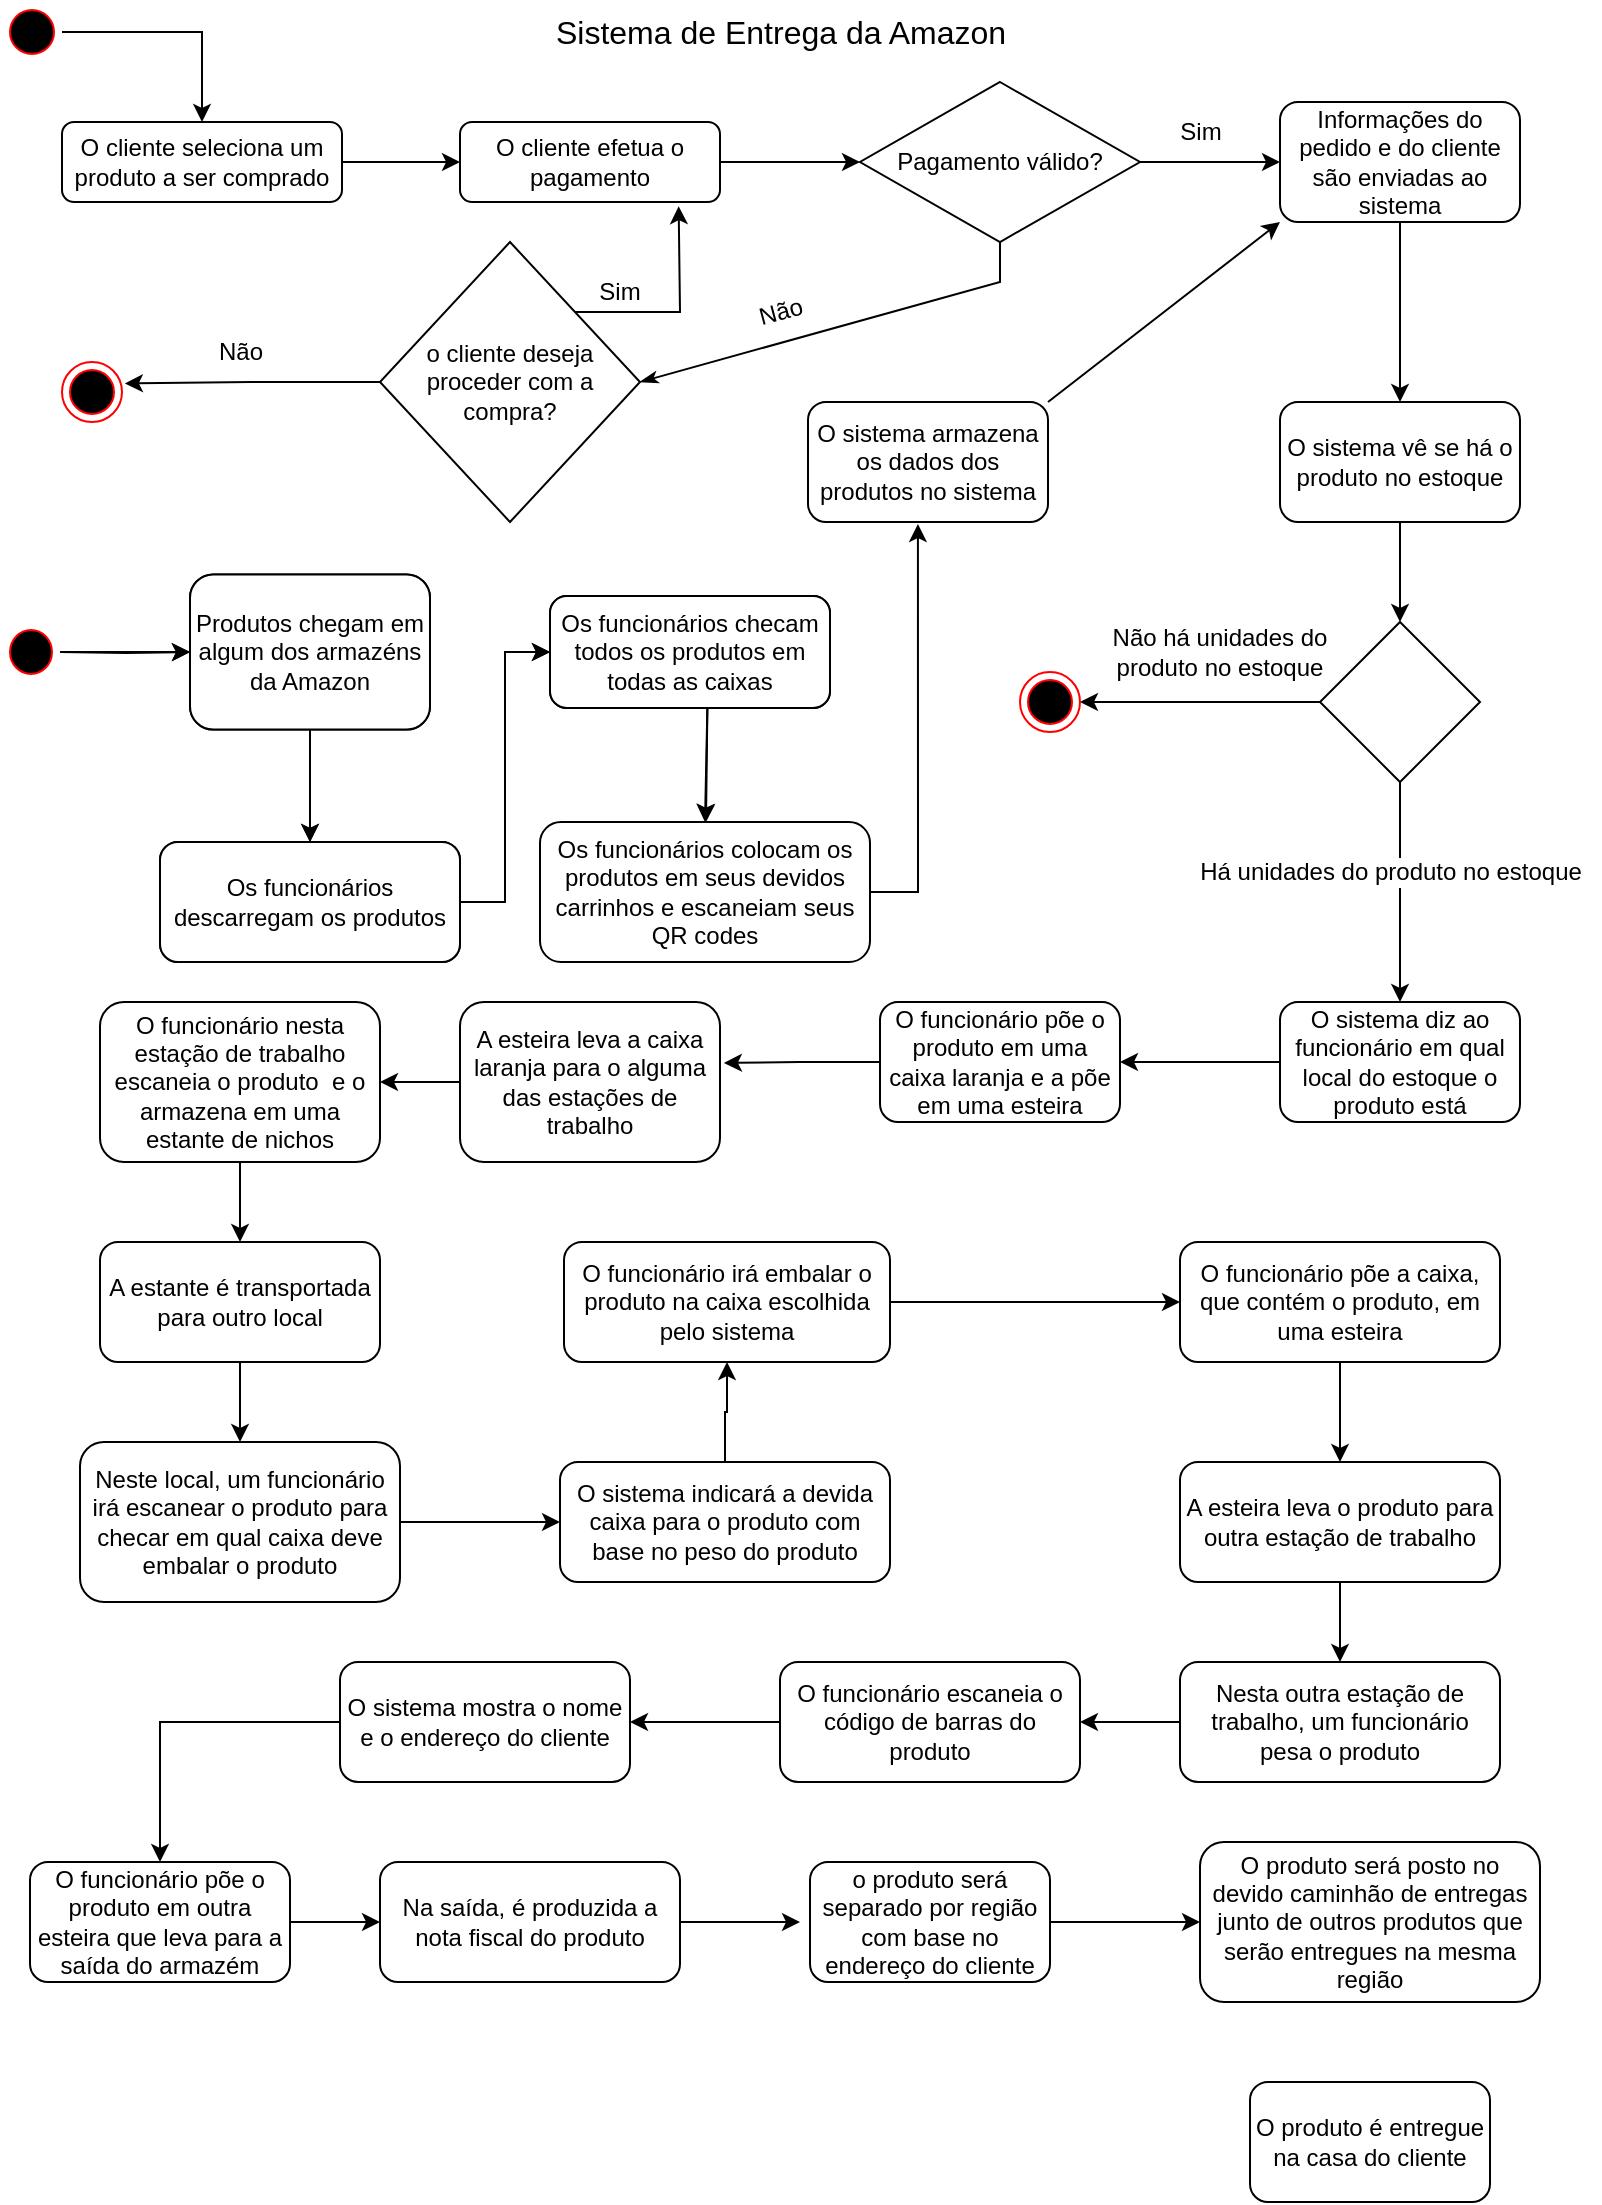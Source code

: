 <mxfile version="21.1.2" type="github">
  <diagram id="C5RBs43oDa-KdzZeNtuy" name="Page-1">
    <mxGraphModel dx="926" dy="509" grid="1" gridSize="10" guides="1" tooltips="1" connect="1" arrows="1" fold="1" page="1" pageScale="1" pageWidth="827" pageHeight="1169" math="0" shadow="0">
      <root>
        <mxCell id="WIyWlLk6GJQsqaUBKTNV-0" />
        <mxCell id="WIyWlLk6GJQsqaUBKTNV-1" parent="WIyWlLk6GJQsqaUBKTNV-0" />
        <mxCell id="7g69OASNnYOCCf8_o89a-4" style="edgeStyle=orthogonalEdgeStyle;rounded=0;orthogonalLoop=1;jettySize=auto;html=1;exitX=1;exitY=0.5;exitDx=0;exitDy=0;entryX=0;entryY=0.5;entryDx=0;entryDy=0;" parent="WIyWlLk6GJQsqaUBKTNV-1" source="7g69OASNnYOCCf8_o89a-0" target="7g69OASNnYOCCf8_o89a-3" edge="1">
          <mxGeometry relative="1" as="geometry" />
        </mxCell>
        <mxCell id="7g69OASNnYOCCf8_o89a-0" value="O cliente seleciona um produto a ser comprado" style="rounded=1;whiteSpace=wrap;html=1;" parent="WIyWlLk6GJQsqaUBKTNV-1" vertex="1">
          <mxGeometry x="41" y="90" width="140" height="40" as="geometry" />
        </mxCell>
        <mxCell id="7g69OASNnYOCCf8_o89a-7" style="edgeStyle=orthogonalEdgeStyle;rounded=0;orthogonalLoop=1;jettySize=auto;html=1;exitX=1;exitY=0.5;exitDx=0;exitDy=0;entryX=0;entryY=0.5;entryDx=0;entryDy=0;" parent="WIyWlLk6GJQsqaUBKTNV-1" source="7g69OASNnYOCCf8_o89a-3" edge="1">
          <mxGeometry relative="1" as="geometry">
            <mxPoint x="440" y="110" as="targetPoint" />
          </mxGeometry>
        </mxCell>
        <mxCell id="7g69OASNnYOCCf8_o89a-3" value="O cliente efetua o pagamento" style="rounded=1;whiteSpace=wrap;html=1;" parent="WIyWlLk6GJQsqaUBKTNV-1" vertex="1">
          <mxGeometry x="240" y="90" width="130" height="40" as="geometry" />
        </mxCell>
        <mxCell id="7g69OASNnYOCCf8_o89a-13" style="edgeStyle=orthogonalEdgeStyle;rounded=0;orthogonalLoop=1;jettySize=auto;html=1;exitX=1;exitY=0.5;exitDx=0;exitDy=0;" parent="WIyWlLk6GJQsqaUBKTNV-1" source="7g69OASNnYOCCf8_o89a-8" target="7g69OASNnYOCCf8_o89a-12" edge="1">
          <mxGeometry relative="1" as="geometry" />
        </mxCell>
        <mxCell id="7g69OASNnYOCCf8_o89a-8" value="Pagamento válido?" style="rhombus;whiteSpace=wrap;html=1;" parent="WIyWlLk6GJQsqaUBKTNV-1" vertex="1">
          <mxGeometry x="440" y="70" width="140" height="80" as="geometry" />
        </mxCell>
        <mxCell id="7g69OASNnYOCCf8_o89a-10" value="" style="endArrow=classicThin;html=1;rounded=0;exitX=0.5;exitY=1;exitDx=0;exitDy=0;startArrow=none;startFill=0;endFill=1;entryX=1;entryY=0.5;entryDx=0;entryDy=0;" parent="WIyWlLk6GJQsqaUBKTNV-1" source="7g69OASNnYOCCf8_o89a-8" target="7g69OASNnYOCCf8_o89a-17" edge="1">
          <mxGeometry width="50" height="50" relative="1" as="geometry">
            <mxPoint x="530" y="180" as="sourcePoint" />
            <mxPoint x="370" y="260" as="targetPoint" />
            <Array as="points">
              <mxPoint x="510" y="170" />
            </Array>
          </mxGeometry>
        </mxCell>
        <mxCell id="7g69OASNnYOCCf8_o89a-11" value="Não" style="text;html=1;align=center;verticalAlign=middle;resizable=0;points=[];autosize=1;strokeColor=none;fillColor=none;rotation=-15;" parent="WIyWlLk6GJQsqaUBKTNV-1" vertex="1">
          <mxGeometry x="375" y="170" width="50" height="30" as="geometry" />
        </mxCell>
        <mxCell id="7g69OASNnYOCCf8_o89a-43" style="edgeStyle=orthogonalEdgeStyle;rounded=0;orthogonalLoop=1;jettySize=auto;html=1;entryX=0.5;entryY=0;entryDx=0;entryDy=0;" parent="WIyWlLk6GJQsqaUBKTNV-1" source="7g69OASNnYOCCf8_o89a-12" target="7g69OASNnYOCCf8_o89a-42" edge="1">
          <mxGeometry relative="1" as="geometry" />
        </mxCell>
        <mxCell id="7g69OASNnYOCCf8_o89a-12" value="Informações do pedido e do cliente são enviadas ao sistema" style="rounded=1;whiteSpace=wrap;html=1;" parent="WIyWlLk6GJQsqaUBKTNV-1" vertex="1">
          <mxGeometry x="650" y="80" width="120" height="60" as="geometry" />
        </mxCell>
        <mxCell id="7g69OASNnYOCCf8_o89a-14" value="Sim" style="text;html=1;align=center;verticalAlign=middle;resizable=0;points=[];autosize=1;strokeColor=none;fillColor=none;" parent="WIyWlLk6GJQsqaUBKTNV-1" vertex="1">
          <mxGeometry x="590" y="80" width="40" height="30" as="geometry" />
        </mxCell>
        <mxCell id="7g69OASNnYOCCf8_o89a-15" value="Sistema de Entrega da Amazon" style="text;html=1;align=center;verticalAlign=middle;resizable=0;points=[];autosize=1;strokeColor=none;fillColor=none;fontSize=16;" parent="WIyWlLk6GJQsqaUBKTNV-1" vertex="1">
          <mxGeometry x="275" y="30" width="250" height="30" as="geometry" />
        </mxCell>
        <mxCell id="7g69OASNnYOCCf8_o89a-18" style="rounded=0;orthogonalLoop=1;jettySize=auto;html=1;exitX=1;exitY=0;exitDx=0;exitDy=0;entryX=0.841;entryY=1.053;entryDx=0;entryDy=0;entryPerimeter=0;" parent="WIyWlLk6GJQsqaUBKTNV-1" source="7g69OASNnYOCCf8_o89a-17" target="7g69OASNnYOCCf8_o89a-3" edge="1">
          <mxGeometry relative="1" as="geometry">
            <mxPoint x="370" y="170" as="targetPoint" />
            <Array as="points">
              <mxPoint x="350" y="185" />
            </Array>
          </mxGeometry>
        </mxCell>
        <mxCell id="7g69OASNnYOCCf8_o89a-21" style="edgeStyle=orthogonalEdgeStyle;rounded=0;orthogonalLoop=1;jettySize=auto;html=1;exitX=0;exitY=0.5;exitDx=0;exitDy=0;entryX=1.048;entryY=0.357;entryDx=0;entryDy=0;entryPerimeter=0;" parent="WIyWlLk6GJQsqaUBKTNV-1" source="7g69OASNnYOCCf8_o89a-17" target="7g69OASNnYOCCf8_o89a-20" edge="1">
          <mxGeometry relative="1" as="geometry" />
        </mxCell>
        <mxCell id="7g69OASNnYOCCf8_o89a-17" value="o cliente deseja proceder com a compra?" style="rhombus;whiteSpace=wrap;html=1;" parent="WIyWlLk6GJQsqaUBKTNV-1" vertex="1">
          <mxGeometry x="200" y="150" width="130" height="140" as="geometry" />
        </mxCell>
        <mxCell id="7g69OASNnYOCCf8_o89a-19" value="Sim" style="text;strokeColor=none;fillColor=none;align=center;verticalAlign=middle;spacingLeft=4;spacingRight=4;overflow=hidden;points=[[0,0.5],[1,0.5]];portConstraint=eastwest;rotatable=0;whiteSpace=wrap;html=1;" parent="WIyWlLk6GJQsqaUBKTNV-1" vertex="1">
          <mxGeometry x="280" y="160" width="80" height="30" as="geometry" />
        </mxCell>
        <mxCell id="7g69OASNnYOCCf8_o89a-20" value="" style="ellipse;html=1;shape=endState;fillColor=#000000;strokeColor=#ff0000;" parent="WIyWlLk6GJQsqaUBKTNV-1" vertex="1">
          <mxGeometry x="41" y="210" width="30" height="30" as="geometry" />
        </mxCell>
        <mxCell id="7g69OASNnYOCCf8_o89a-22" value="Não" style="text;html=1;align=center;verticalAlign=middle;resizable=0;points=[];autosize=1;strokeColor=none;fillColor=none;" parent="WIyWlLk6GJQsqaUBKTNV-1" vertex="1">
          <mxGeometry x="105" y="190" width="50" height="30" as="geometry" />
        </mxCell>
        <mxCell id="7g69OASNnYOCCf8_o89a-26" style="edgeStyle=orthogonalEdgeStyle;rounded=0;orthogonalLoop=1;jettySize=auto;html=1;entryX=0.5;entryY=0;entryDx=0;entryDy=0;" parent="WIyWlLk6GJQsqaUBKTNV-1" source="7g69OASNnYOCCf8_o89a-23" target="7g69OASNnYOCCf8_o89a-0" edge="1">
          <mxGeometry relative="1" as="geometry">
            <mxPoint x="120" y="40" as="targetPoint" />
            <Array as="points">
              <mxPoint x="111" y="45" />
            </Array>
          </mxGeometry>
        </mxCell>
        <mxCell id="7g69OASNnYOCCf8_o89a-23" value="" style="ellipse;html=1;shape=startState;fillColor=#000000;strokeColor=#ff0000;" parent="WIyWlLk6GJQsqaUBKTNV-1" vertex="1">
          <mxGeometry x="11" y="30" width="30" height="30" as="geometry" />
        </mxCell>
        <mxCell id="7g69OASNnYOCCf8_o89a-29" style="edgeStyle=orthogonalEdgeStyle;rounded=0;orthogonalLoop=1;jettySize=auto;html=1;entryX=0;entryY=0.5;entryDx=0;entryDy=0;" parent="WIyWlLk6GJQsqaUBKTNV-1" source="7g69OASNnYOCCf8_o89a-27" target="7g69OASNnYOCCf8_o89a-30" edge="1">
          <mxGeometry relative="1" as="geometry">
            <mxPoint x="100.0" y="355" as="targetPoint" />
          </mxGeometry>
        </mxCell>
        <mxCell id="7g69OASNnYOCCf8_o89a-27" value="" style="ellipse;html=1;shape=startState;fillColor=#000000;strokeColor=#ff0000;" parent="WIyWlLk6GJQsqaUBKTNV-1" vertex="1">
          <mxGeometry x="11" y="340" width="29" height="30" as="geometry" />
        </mxCell>
        <mxCell id="7g69OASNnYOCCf8_o89a-38" style="edgeStyle=orthogonalEdgeStyle;rounded=0;orthogonalLoop=1;jettySize=auto;html=1;entryX=0.5;entryY=0;entryDx=0;entryDy=0;" parent="WIyWlLk6GJQsqaUBKTNV-1" source="7g69OASNnYOCCf8_o89a-30" target="7g69OASNnYOCCf8_o89a-34" edge="1">
          <mxGeometry relative="1" as="geometry" />
        </mxCell>
        <mxCell id="7g69OASNnYOCCf8_o89a-30" value="Produtos chegam em algum dos armazéns da Amazon" style="rounded=1;whiteSpace=wrap;html=1;" parent="WIyWlLk6GJQsqaUBKTNV-1" vertex="1">
          <mxGeometry x="105" y="316.25" width="120" height="77.5" as="geometry" />
        </mxCell>
        <mxCell id="7g69OASNnYOCCf8_o89a-37" style="edgeStyle=orthogonalEdgeStyle;rounded=0;orthogonalLoop=1;jettySize=auto;html=1;exitX=1;exitY=0.5;exitDx=0;exitDy=0;entryX=0;entryY=0.5;entryDx=0;entryDy=0;" parent="WIyWlLk6GJQsqaUBKTNV-1" source="7g69OASNnYOCCf8_o89a-34" target="7g69OASNnYOCCf8_o89a-35" edge="1">
          <mxGeometry relative="1" as="geometry" />
        </mxCell>
        <mxCell id="7g69OASNnYOCCf8_o89a-34" value="Os funcionários descarregam os produtos" style="rounded=1;whiteSpace=wrap;html=1;" parent="WIyWlLk6GJQsqaUBKTNV-1" vertex="1">
          <mxGeometry x="90" y="450" width="150" height="60" as="geometry" />
        </mxCell>
        <mxCell id="7g69OASNnYOCCf8_o89a-41" style="rounded=0;orthogonalLoop=1;jettySize=auto;html=1;entryX=0.5;entryY=0;entryDx=0;entryDy=0;exitX=0.562;exitY=1.006;exitDx=0;exitDy=0;exitPerimeter=0;" parent="WIyWlLk6GJQsqaUBKTNV-1" source="7g69OASNnYOCCf8_o89a-35" target="7g69OASNnYOCCf8_o89a-39" edge="1">
          <mxGeometry relative="1" as="geometry">
            <mxPoint x="370" y="390" as="sourcePoint" />
          </mxGeometry>
        </mxCell>
        <mxCell id="7g69OASNnYOCCf8_o89a-35" value="Os funcionários checam todos os produtos em todas as caixas" style="rounded=1;whiteSpace=wrap;html=1;" parent="WIyWlLk6GJQsqaUBKTNV-1" vertex="1">
          <mxGeometry x="285" y="327" width="140" height="56" as="geometry" />
        </mxCell>
        <mxCell id="7g69OASNnYOCCf8_o89a-47" style="edgeStyle=orthogonalEdgeStyle;rounded=0;orthogonalLoop=1;jettySize=auto;html=1;exitX=1;exitY=0.5;exitDx=0;exitDy=0;entryX=0.458;entryY=1.017;entryDx=0;entryDy=0;entryPerimeter=0;" parent="WIyWlLk6GJQsqaUBKTNV-1" source="7g69OASNnYOCCf8_o89a-39" target="7g69OASNnYOCCf8_o89a-44" edge="1">
          <mxGeometry relative="1" as="geometry">
            <mxPoint x="540" y="320" as="targetPoint" />
          </mxGeometry>
        </mxCell>
        <mxCell id="7g69OASNnYOCCf8_o89a-39" value="Os funcionários colocam os produtos em seus devidos carrinhos e escaneiam seus QR codes" style="rounded=1;whiteSpace=wrap;html=1;" parent="WIyWlLk6GJQsqaUBKTNV-1" vertex="1">
          <mxGeometry x="280" y="440" width="165" height="70" as="geometry" />
        </mxCell>
        <mxCell id="7g69OASNnYOCCf8_o89a-50" style="edgeStyle=orthogonalEdgeStyle;rounded=0;orthogonalLoop=1;jettySize=auto;html=1;exitX=0.5;exitY=1;exitDx=0;exitDy=0;entryX=0.5;entryY=0;entryDx=0;entryDy=0;" parent="WIyWlLk6GJQsqaUBKTNV-1" source="7g69OASNnYOCCf8_o89a-42" target="7g69OASNnYOCCf8_o89a-48" edge="1">
          <mxGeometry relative="1" as="geometry" />
        </mxCell>
        <mxCell id="7g69OASNnYOCCf8_o89a-42" value="O sistema vê se há o produto no estoque" style="rounded=1;whiteSpace=wrap;html=1;" parent="WIyWlLk6GJQsqaUBKTNV-1" vertex="1">
          <mxGeometry x="650" y="230" width="120" height="60" as="geometry" />
        </mxCell>
        <mxCell id="7g69OASNnYOCCf8_o89a-57" style="rounded=0;orthogonalLoop=1;jettySize=auto;html=1;exitX=1;exitY=0;exitDx=0;exitDy=0;entryX=0;entryY=1;entryDx=0;entryDy=0;" parent="WIyWlLk6GJQsqaUBKTNV-1" source="7g69OASNnYOCCf8_o89a-44" target="7g69OASNnYOCCf8_o89a-12" edge="1">
          <mxGeometry relative="1" as="geometry" />
        </mxCell>
        <mxCell id="7g69OASNnYOCCf8_o89a-44" value="O sistema armazena os dados dos produtos no sistema" style="rounded=1;whiteSpace=wrap;html=1;" parent="WIyWlLk6GJQsqaUBKTNV-1" vertex="1">
          <mxGeometry x="414" y="230" width="120" height="60" as="geometry" />
        </mxCell>
        <mxCell id="7g69OASNnYOCCf8_o89a-52" style="edgeStyle=orthogonalEdgeStyle;rounded=0;orthogonalLoop=1;jettySize=auto;html=1;entryX=1;entryY=0.5;entryDx=0;entryDy=0;" parent="WIyWlLk6GJQsqaUBKTNV-1" source="7g69OASNnYOCCf8_o89a-48" target="7g69OASNnYOCCf8_o89a-49" edge="1">
          <mxGeometry relative="1" as="geometry" />
        </mxCell>
        <mxCell id="7g69OASNnYOCCf8_o89a-55" style="edgeStyle=orthogonalEdgeStyle;rounded=0;orthogonalLoop=1;jettySize=auto;html=1;" parent="WIyWlLk6GJQsqaUBKTNV-1" source="7g69OASNnYOCCf8_o89a-48" edge="1">
          <mxGeometry relative="1" as="geometry">
            <mxPoint x="710" y="530" as="targetPoint" />
          </mxGeometry>
        </mxCell>
        <mxCell id="7g69OASNnYOCCf8_o89a-48" value="" style="rhombus;whiteSpace=wrap;html=1;" parent="WIyWlLk6GJQsqaUBKTNV-1" vertex="1">
          <mxGeometry x="670" y="340" width="80" height="80" as="geometry" />
        </mxCell>
        <mxCell id="7g69OASNnYOCCf8_o89a-49" value="" style="ellipse;html=1;shape=endState;fillColor=#000000;strokeColor=#ff0000;" parent="WIyWlLk6GJQsqaUBKTNV-1" vertex="1">
          <mxGeometry x="520" y="365" width="30" height="30" as="geometry" />
        </mxCell>
        <mxCell id="7g69OASNnYOCCf8_o89a-54" value="Não há unidades do produto no estoque" style="text;strokeColor=none;align=center;fillColor=none;html=1;verticalAlign=middle;whiteSpace=wrap;rounded=0;" parent="WIyWlLk6GJQsqaUBKTNV-1" vertex="1">
          <mxGeometry x="550" y="340" width="140" height="30" as="geometry" />
        </mxCell>
        <mxCell id="7g69OASNnYOCCf8_o89a-56" value="Há unidades do produto no estoque" style="text;html=1;align=center;verticalAlign=middle;resizable=0;points=[];autosize=1;strokeColor=none;fillColor=none;labelBackgroundColor=default;" parent="WIyWlLk6GJQsqaUBKTNV-1" vertex="1">
          <mxGeometry x="600" y="450" width="210" height="30" as="geometry" />
        </mxCell>
        <mxCell id="alA27K1LgbavTXRcBK-0-2" style="edgeStyle=orthogonalEdgeStyle;rounded=0;orthogonalLoop=1;jettySize=auto;html=1;entryX=1;entryY=0.5;entryDx=0;entryDy=0;" edge="1" parent="WIyWlLk6GJQsqaUBKTNV-1" source="alA27K1LgbavTXRcBK-0-0" target="alA27K1LgbavTXRcBK-0-1">
          <mxGeometry relative="1" as="geometry" />
        </mxCell>
        <mxCell id="alA27K1LgbavTXRcBK-0-0" value="O sistema diz ao funcionário em qual local do estoque o produto está" style="rounded=1;whiteSpace=wrap;html=1;" vertex="1" parent="WIyWlLk6GJQsqaUBKTNV-1">
          <mxGeometry x="650" y="530" width="120" height="60" as="geometry" />
        </mxCell>
        <mxCell id="alA27K1LgbavTXRcBK-0-4" style="edgeStyle=orthogonalEdgeStyle;rounded=0;orthogonalLoop=1;jettySize=auto;html=1;exitX=0;exitY=0.5;exitDx=0;exitDy=0;entryX=1.015;entryY=0.381;entryDx=0;entryDy=0;entryPerimeter=0;" edge="1" parent="WIyWlLk6GJQsqaUBKTNV-1" source="alA27K1LgbavTXRcBK-0-1" target="alA27K1LgbavTXRcBK-0-3">
          <mxGeometry relative="1" as="geometry">
            <mxPoint x="380" y="560" as="targetPoint" />
          </mxGeometry>
        </mxCell>
        <mxCell id="alA27K1LgbavTXRcBK-0-1" value="O funcionário põe o produto em uma caixa laranja e a põe em uma esteira" style="rounded=1;whiteSpace=wrap;html=1;" vertex="1" parent="WIyWlLk6GJQsqaUBKTNV-1">
          <mxGeometry x="450" y="530" width="120" height="60" as="geometry" />
        </mxCell>
        <mxCell id="alA27K1LgbavTXRcBK-0-8" style="edgeStyle=orthogonalEdgeStyle;rounded=0;orthogonalLoop=1;jettySize=auto;html=1;entryX=1;entryY=0.5;entryDx=0;entryDy=0;" edge="1" parent="WIyWlLk6GJQsqaUBKTNV-1" source="alA27K1LgbavTXRcBK-0-3" target="alA27K1LgbavTXRcBK-0-5">
          <mxGeometry relative="1" as="geometry" />
        </mxCell>
        <mxCell id="alA27K1LgbavTXRcBK-0-3" value="A esteira leva a caixa laranja para o alguma das estações de trabalho" style="rounded=1;whiteSpace=wrap;html=1;" vertex="1" parent="WIyWlLk6GJQsqaUBKTNV-1">
          <mxGeometry x="240" y="530" width="130" height="80" as="geometry" />
        </mxCell>
        <mxCell id="alA27K1LgbavTXRcBK-0-10" style="edgeStyle=orthogonalEdgeStyle;rounded=0;orthogonalLoop=1;jettySize=auto;html=1;entryX=0.5;entryY=0;entryDx=0;entryDy=0;" edge="1" parent="WIyWlLk6GJQsqaUBKTNV-1" source="alA27K1LgbavTXRcBK-0-5" target="alA27K1LgbavTXRcBK-0-9">
          <mxGeometry relative="1" as="geometry" />
        </mxCell>
        <mxCell id="alA27K1LgbavTXRcBK-0-5" value="O funcionário nesta estação de trabalho escaneia o produto&amp;nbsp; e o armazena em uma estante de nichos" style="rounded=1;whiteSpace=wrap;html=1;" vertex="1" parent="WIyWlLk6GJQsqaUBKTNV-1">
          <mxGeometry x="60" y="530" width="140" height="80" as="geometry" />
        </mxCell>
        <mxCell id="alA27K1LgbavTXRcBK-0-21" style="edgeStyle=orthogonalEdgeStyle;rounded=0;orthogonalLoop=1;jettySize=auto;html=1;exitX=0.5;exitY=1;exitDx=0;exitDy=0;entryX=0.5;entryY=0;entryDx=0;entryDy=0;" edge="1" parent="WIyWlLk6GJQsqaUBKTNV-1" source="alA27K1LgbavTXRcBK-0-9" target="alA27K1LgbavTXRcBK-0-11">
          <mxGeometry relative="1" as="geometry" />
        </mxCell>
        <mxCell id="alA27K1LgbavTXRcBK-0-9" value="A estante é transportada para outro local" style="rounded=1;whiteSpace=wrap;html=1;" vertex="1" parent="WIyWlLk6GJQsqaUBKTNV-1">
          <mxGeometry x="60" y="650" width="140" height="60" as="geometry" />
        </mxCell>
        <mxCell id="alA27K1LgbavTXRcBK-0-22" style="edgeStyle=orthogonalEdgeStyle;rounded=0;orthogonalLoop=1;jettySize=auto;html=1;exitX=1;exitY=0.5;exitDx=0;exitDy=0;" edge="1" parent="WIyWlLk6GJQsqaUBKTNV-1" source="alA27K1LgbavTXRcBK-0-11" target="alA27K1LgbavTXRcBK-0-13">
          <mxGeometry relative="1" as="geometry" />
        </mxCell>
        <mxCell id="alA27K1LgbavTXRcBK-0-11" value="Neste local, um funcionário irá escanear o produto para checar em qual caixa deve embalar o produto" style="rounded=1;whiteSpace=wrap;html=1;" vertex="1" parent="WIyWlLk6GJQsqaUBKTNV-1">
          <mxGeometry x="50" y="750" width="160" height="80" as="geometry" />
        </mxCell>
        <mxCell id="alA27K1LgbavTXRcBK-0-25" style="edgeStyle=orthogonalEdgeStyle;rounded=0;orthogonalLoop=1;jettySize=auto;html=1;entryX=0.5;entryY=1;entryDx=0;entryDy=0;" edge="1" parent="WIyWlLk6GJQsqaUBKTNV-1" source="alA27K1LgbavTXRcBK-0-13" target="alA27K1LgbavTXRcBK-0-23">
          <mxGeometry relative="1" as="geometry" />
        </mxCell>
        <mxCell id="alA27K1LgbavTXRcBK-0-13" value="O sistema indicará a devida caixa para o produto com base no peso do produto" style="rounded=1;whiteSpace=wrap;html=1;" vertex="1" parent="WIyWlLk6GJQsqaUBKTNV-1">
          <mxGeometry x="290" y="760" width="165" height="60" as="geometry" />
        </mxCell>
        <mxCell id="alA27K1LgbavTXRcBK-0-14" style="edgeStyle=orthogonalEdgeStyle;rounded=0;orthogonalLoop=1;jettySize=auto;html=1;entryX=0;entryY=0.5;entryDx=0;entryDy=0;" edge="1" target="alA27K1LgbavTXRcBK-0-16" parent="WIyWlLk6GJQsqaUBKTNV-1">
          <mxGeometry relative="1" as="geometry">
            <mxPoint x="100.0" y="355" as="targetPoint" />
            <mxPoint x="40" y="355" as="sourcePoint" />
          </mxGeometry>
        </mxCell>
        <mxCell id="alA27K1LgbavTXRcBK-0-15" style="edgeStyle=orthogonalEdgeStyle;rounded=0;orthogonalLoop=1;jettySize=auto;html=1;entryX=0.5;entryY=0;entryDx=0;entryDy=0;" edge="1" source="alA27K1LgbavTXRcBK-0-16" target="alA27K1LgbavTXRcBK-0-20" parent="WIyWlLk6GJQsqaUBKTNV-1">
          <mxGeometry relative="1" as="geometry" />
        </mxCell>
        <mxCell id="alA27K1LgbavTXRcBK-0-16" value="Produtos chegam em algum dos armazéns da Amazon" style="rounded=1;whiteSpace=wrap;html=1;" vertex="1" parent="WIyWlLk6GJQsqaUBKTNV-1">
          <mxGeometry x="105" y="316.25" width="120" height="77.5" as="geometry" />
        </mxCell>
        <mxCell id="alA27K1LgbavTXRcBK-0-17" style="edgeStyle=orthogonalEdgeStyle;rounded=0;orthogonalLoop=1;jettySize=auto;html=1;exitX=1;exitY=0.5;exitDx=0;exitDy=0;entryX=0;entryY=0.5;entryDx=0;entryDy=0;" edge="1" source="alA27K1LgbavTXRcBK-0-20" target="alA27K1LgbavTXRcBK-0-19" parent="WIyWlLk6GJQsqaUBKTNV-1">
          <mxGeometry relative="1" as="geometry" />
        </mxCell>
        <mxCell id="alA27K1LgbavTXRcBK-0-18" style="rounded=0;orthogonalLoop=1;jettySize=auto;html=1;entryX=0.5;entryY=0;entryDx=0;entryDy=0;exitX=0.562;exitY=1.006;exitDx=0;exitDy=0;exitPerimeter=0;" edge="1" source="alA27K1LgbavTXRcBK-0-19" parent="WIyWlLk6GJQsqaUBKTNV-1">
          <mxGeometry relative="1" as="geometry">
            <mxPoint x="370" y="390" as="sourcePoint" />
            <mxPoint x="363" y="440" as="targetPoint" />
          </mxGeometry>
        </mxCell>
        <mxCell id="alA27K1LgbavTXRcBK-0-19" value="Os funcionários checam todos os produtos em todas as caixas" style="rounded=1;whiteSpace=wrap;html=1;" vertex="1" parent="WIyWlLk6GJQsqaUBKTNV-1">
          <mxGeometry x="285" y="327" width="140" height="56" as="geometry" />
        </mxCell>
        <mxCell id="alA27K1LgbavTXRcBK-0-20" value="Os funcionários descarregam os produtos" style="rounded=1;whiteSpace=wrap;html=1;" vertex="1" parent="WIyWlLk6GJQsqaUBKTNV-1">
          <mxGeometry x="90" y="450" width="150" height="60" as="geometry" />
        </mxCell>
        <mxCell id="alA27K1LgbavTXRcBK-0-28" style="edgeStyle=orthogonalEdgeStyle;rounded=0;orthogonalLoop=1;jettySize=auto;html=1;exitX=1;exitY=0.5;exitDx=0;exitDy=0;entryX=0;entryY=0.5;entryDx=0;entryDy=0;" edge="1" parent="WIyWlLk6GJQsqaUBKTNV-1" source="alA27K1LgbavTXRcBK-0-23" target="alA27K1LgbavTXRcBK-0-26">
          <mxGeometry relative="1" as="geometry" />
        </mxCell>
        <mxCell id="alA27K1LgbavTXRcBK-0-23" value="O funcionário irá embalar o produto na caixa escolhida pelo sistema" style="rounded=1;whiteSpace=wrap;html=1;" vertex="1" parent="WIyWlLk6GJQsqaUBKTNV-1">
          <mxGeometry x="292" y="650" width="163" height="60" as="geometry" />
        </mxCell>
        <mxCell id="alA27K1LgbavTXRcBK-0-31" style="edgeStyle=orthogonalEdgeStyle;rounded=0;orthogonalLoop=1;jettySize=auto;html=1;exitX=0.5;exitY=1;exitDx=0;exitDy=0;entryX=0.5;entryY=0;entryDx=0;entryDy=0;" edge="1" parent="WIyWlLk6GJQsqaUBKTNV-1" source="alA27K1LgbavTXRcBK-0-26" target="alA27K1LgbavTXRcBK-0-29">
          <mxGeometry relative="1" as="geometry" />
        </mxCell>
        <mxCell id="alA27K1LgbavTXRcBK-0-26" value="O funcionário põe a caixa, que contém o produto, em uma esteira" style="rounded=1;whiteSpace=wrap;html=1;" vertex="1" parent="WIyWlLk6GJQsqaUBKTNV-1">
          <mxGeometry x="600" y="650" width="160" height="60" as="geometry" />
        </mxCell>
        <mxCell id="alA27K1LgbavTXRcBK-0-32" style="edgeStyle=orthogonalEdgeStyle;rounded=0;orthogonalLoop=1;jettySize=auto;html=1;exitX=0.5;exitY=1;exitDx=0;exitDy=0;entryX=0.5;entryY=0;entryDx=0;entryDy=0;" edge="1" parent="WIyWlLk6GJQsqaUBKTNV-1" source="alA27K1LgbavTXRcBK-0-29" target="alA27K1LgbavTXRcBK-0-30">
          <mxGeometry relative="1" as="geometry" />
        </mxCell>
        <mxCell id="alA27K1LgbavTXRcBK-0-29" value="A esteira leva o produto para outra estação de trabalho" style="rounded=1;whiteSpace=wrap;html=1;" vertex="1" parent="WIyWlLk6GJQsqaUBKTNV-1">
          <mxGeometry x="600" y="760" width="160" height="60" as="geometry" />
        </mxCell>
        <mxCell id="alA27K1LgbavTXRcBK-0-34" style="edgeStyle=orthogonalEdgeStyle;rounded=0;orthogonalLoop=1;jettySize=auto;html=1;entryX=1;entryY=0.5;entryDx=0;entryDy=0;" edge="1" parent="WIyWlLk6GJQsqaUBKTNV-1" source="alA27K1LgbavTXRcBK-0-30" target="alA27K1LgbavTXRcBK-0-33">
          <mxGeometry relative="1" as="geometry" />
        </mxCell>
        <mxCell id="alA27K1LgbavTXRcBK-0-30" value="Nesta outra estação de trabalho, um funcionário pesa o produto" style="rounded=1;whiteSpace=wrap;html=1;" vertex="1" parent="WIyWlLk6GJQsqaUBKTNV-1">
          <mxGeometry x="600" y="860" width="160" height="60" as="geometry" />
        </mxCell>
        <mxCell id="alA27K1LgbavTXRcBK-0-36" style="edgeStyle=orthogonalEdgeStyle;rounded=0;orthogonalLoop=1;jettySize=auto;html=1;exitX=0;exitY=0.5;exitDx=0;exitDy=0;" edge="1" parent="WIyWlLk6GJQsqaUBKTNV-1" source="alA27K1LgbavTXRcBK-0-33" target="alA27K1LgbavTXRcBK-0-35">
          <mxGeometry relative="1" as="geometry" />
        </mxCell>
        <mxCell id="alA27K1LgbavTXRcBK-0-33" value="O funcionário escaneia o código de barras do produto" style="rounded=1;whiteSpace=wrap;html=1;" vertex="1" parent="WIyWlLk6GJQsqaUBKTNV-1">
          <mxGeometry x="400" y="860" width="150" height="60" as="geometry" />
        </mxCell>
        <mxCell id="alA27K1LgbavTXRcBK-0-38" style="edgeStyle=orthogonalEdgeStyle;rounded=0;orthogonalLoop=1;jettySize=auto;html=1;exitX=0;exitY=0.5;exitDx=0;exitDy=0;entryX=0.5;entryY=0;entryDx=0;entryDy=0;" edge="1" parent="WIyWlLk6GJQsqaUBKTNV-1" source="alA27K1LgbavTXRcBK-0-35" target="alA27K1LgbavTXRcBK-0-37">
          <mxGeometry relative="1" as="geometry">
            <mxPoint x="80" y="889.947" as="targetPoint" />
          </mxGeometry>
        </mxCell>
        <mxCell id="alA27K1LgbavTXRcBK-0-35" value="O sistema mostra o nome e o endereço do cliente" style="rounded=1;whiteSpace=wrap;html=1;" vertex="1" parent="WIyWlLk6GJQsqaUBKTNV-1">
          <mxGeometry x="180" y="860" width="145" height="60" as="geometry" />
        </mxCell>
        <mxCell id="alA27K1LgbavTXRcBK-0-40" style="edgeStyle=orthogonalEdgeStyle;rounded=0;orthogonalLoop=1;jettySize=auto;html=1;entryX=0;entryY=0.5;entryDx=0;entryDy=0;" edge="1" parent="WIyWlLk6GJQsqaUBKTNV-1" source="alA27K1LgbavTXRcBK-0-37" target="alA27K1LgbavTXRcBK-0-39">
          <mxGeometry relative="1" as="geometry" />
        </mxCell>
        <mxCell id="alA27K1LgbavTXRcBK-0-37" value="O funcionário põe o produto em outra esteira que leva para a saída do armazém" style="rounded=1;whiteSpace=wrap;html=1;" vertex="1" parent="WIyWlLk6GJQsqaUBKTNV-1">
          <mxGeometry x="25" y="960" width="130" height="60" as="geometry" />
        </mxCell>
        <mxCell id="alA27K1LgbavTXRcBK-0-42" style="edgeStyle=orthogonalEdgeStyle;rounded=0;orthogonalLoop=1;jettySize=auto;html=1;" edge="1" parent="WIyWlLk6GJQsqaUBKTNV-1" source="alA27K1LgbavTXRcBK-0-39">
          <mxGeometry relative="1" as="geometry">
            <mxPoint x="410" y="990" as="targetPoint" />
          </mxGeometry>
        </mxCell>
        <mxCell id="alA27K1LgbavTXRcBK-0-39" value="Na saída, é produzida a nota fiscal do produto" style="rounded=1;whiteSpace=wrap;html=1;" vertex="1" parent="WIyWlLk6GJQsqaUBKTNV-1">
          <mxGeometry x="200" y="960" width="150" height="60" as="geometry" />
        </mxCell>
        <mxCell id="alA27K1LgbavTXRcBK-0-45" style="edgeStyle=orthogonalEdgeStyle;rounded=0;orthogonalLoop=1;jettySize=auto;html=1;exitX=1;exitY=0.5;exitDx=0;exitDy=0;" edge="1" parent="WIyWlLk6GJQsqaUBKTNV-1" source="alA27K1LgbavTXRcBK-0-41" target="alA27K1LgbavTXRcBK-0-43">
          <mxGeometry relative="1" as="geometry" />
        </mxCell>
        <mxCell id="alA27K1LgbavTXRcBK-0-41" value="o produto será separado por região com base no endereço do cliente" style="rounded=1;whiteSpace=wrap;html=1;" vertex="1" parent="WIyWlLk6GJQsqaUBKTNV-1">
          <mxGeometry x="415" y="960" width="120" height="60" as="geometry" />
        </mxCell>
        <mxCell id="alA27K1LgbavTXRcBK-0-43" value="O produto será posto no devido caminhão de entregas junto de outros produtos que serão entregues na mesma região" style="rounded=1;whiteSpace=wrap;html=1;" vertex="1" parent="WIyWlLk6GJQsqaUBKTNV-1">
          <mxGeometry x="610" y="950" width="170" height="80" as="geometry" />
        </mxCell>
        <mxCell id="alA27K1LgbavTXRcBK-0-46" value="O produto é entregue na casa do cliente" style="rounded=1;whiteSpace=wrap;html=1;" vertex="1" parent="WIyWlLk6GJQsqaUBKTNV-1">
          <mxGeometry x="635" y="1070" width="120" height="60" as="geometry" />
        </mxCell>
      </root>
    </mxGraphModel>
  </diagram>
</mxfile>
